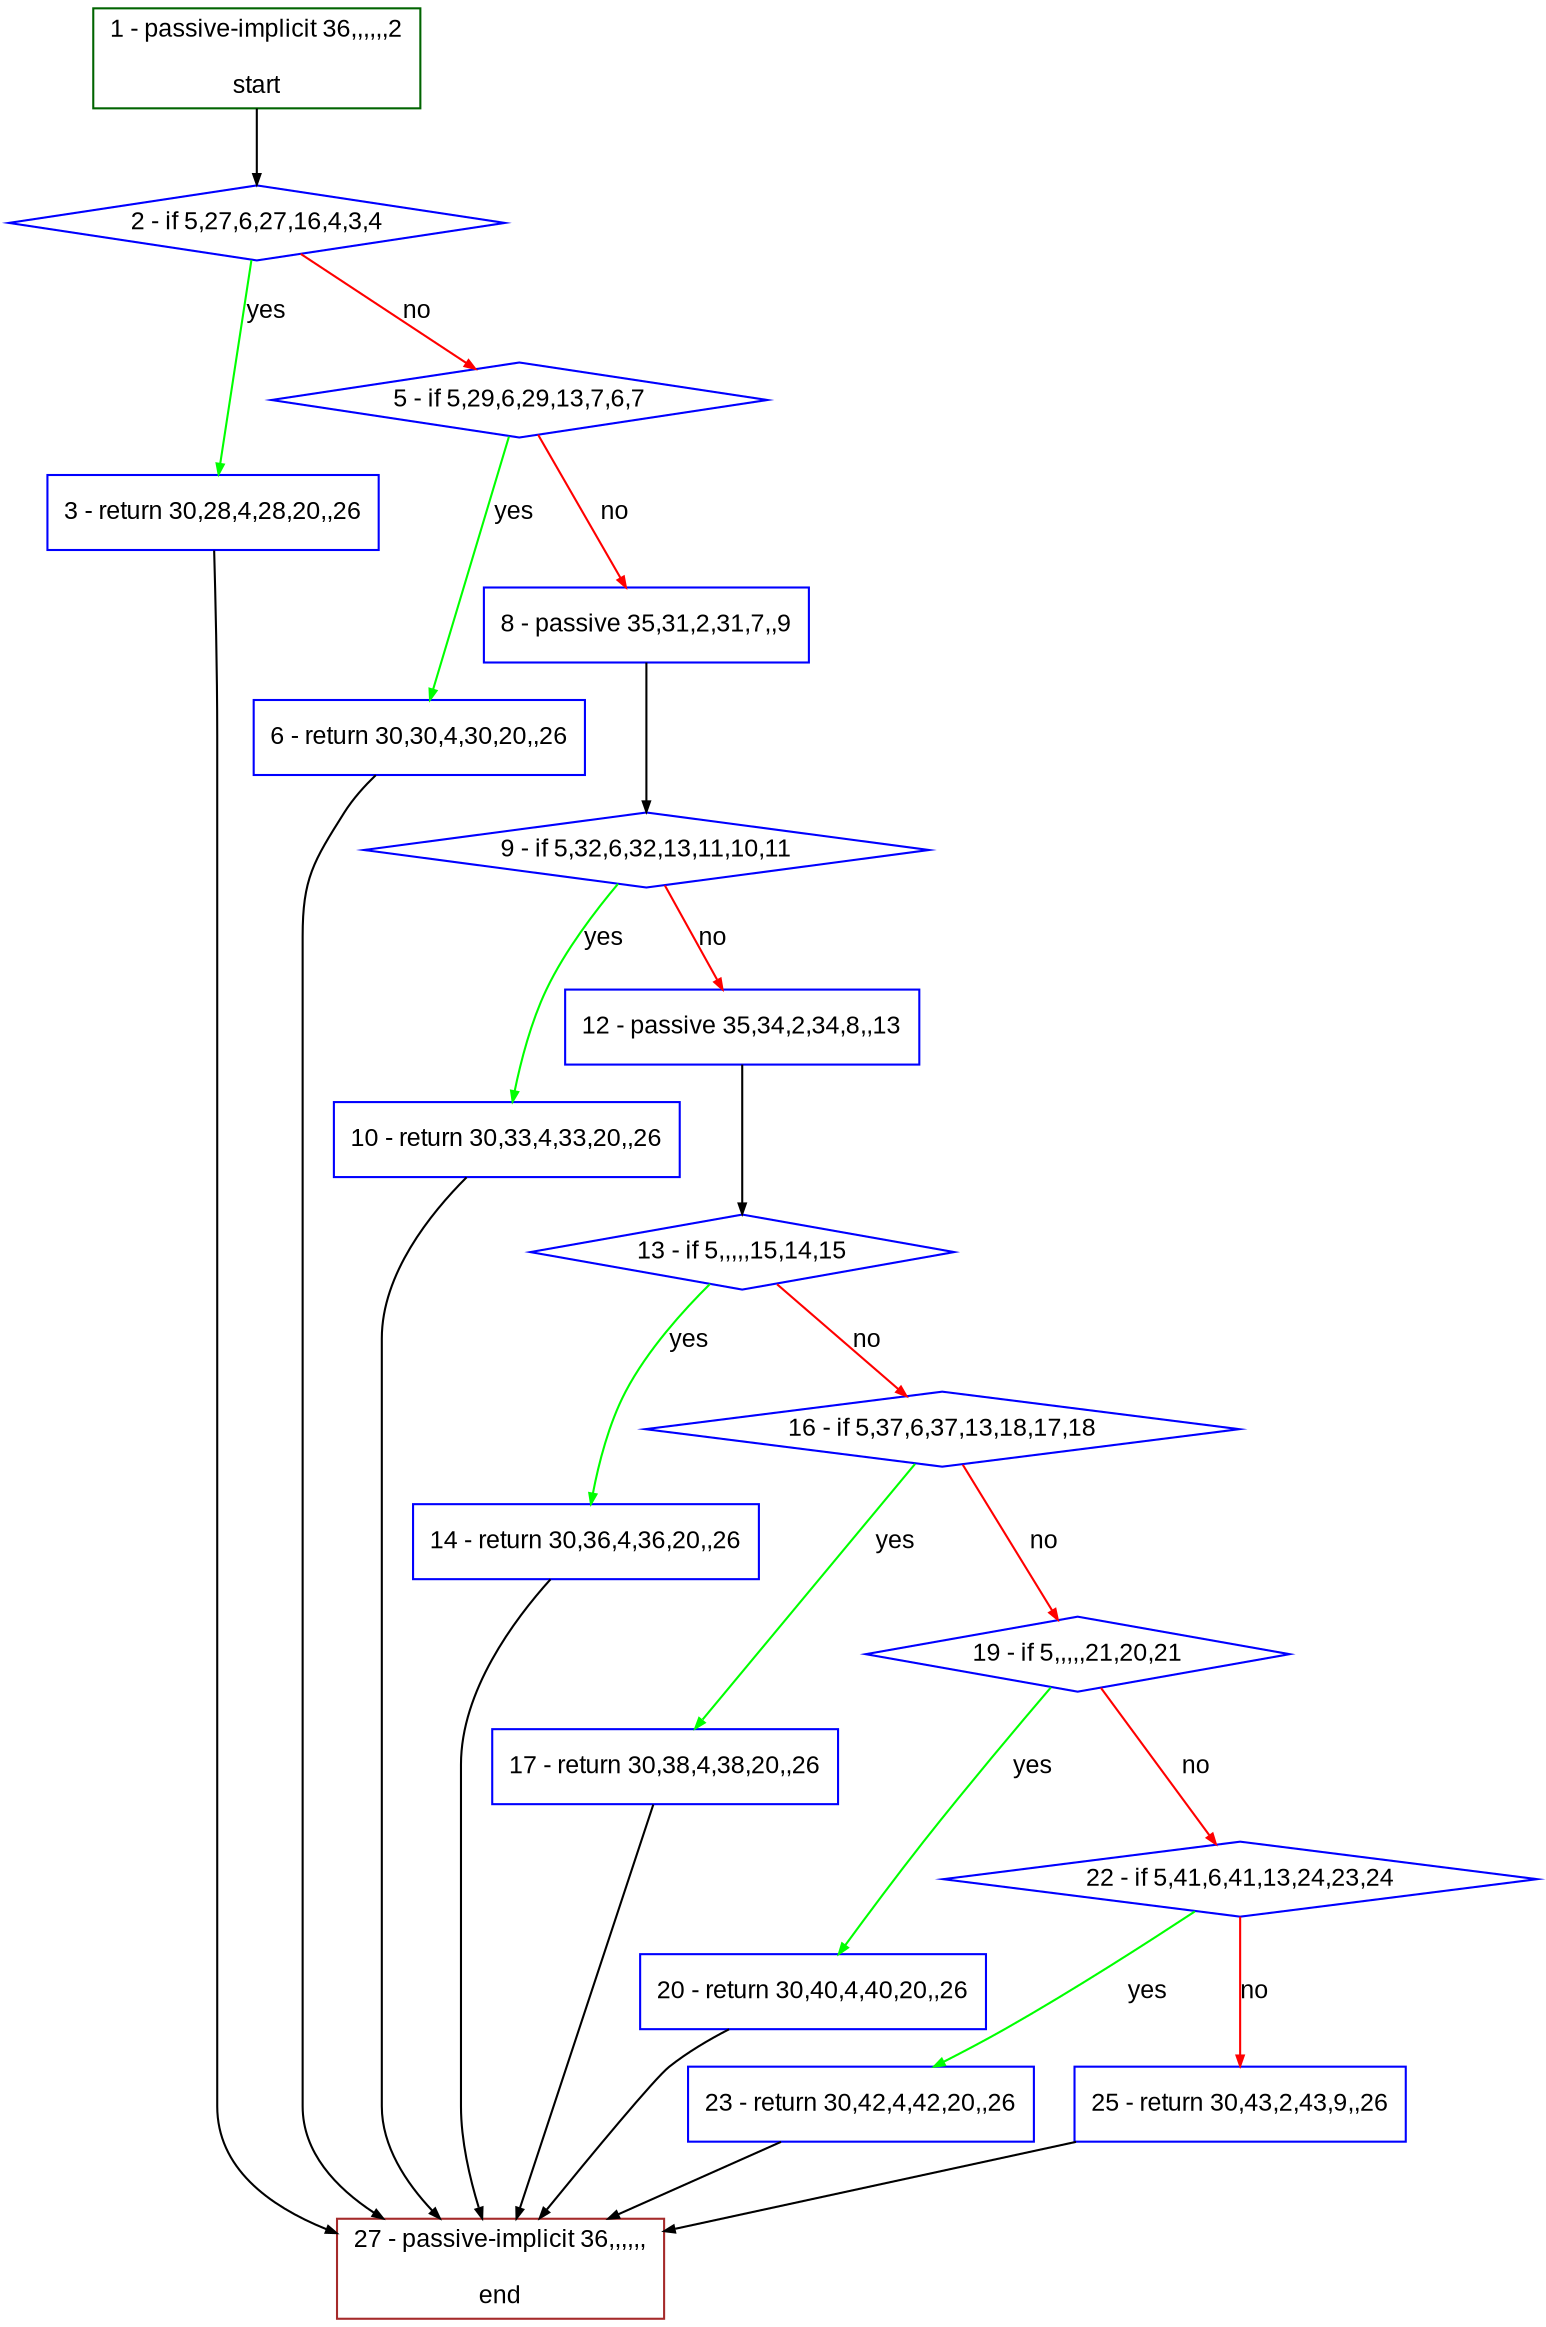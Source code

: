 digraph "" {
  graph [bgcolor="white", fillcolor="#FFFFCC", pack="true", packmode="clust", fontname="Arial", label="", fontsize="12", compound="true", style="rounded,filled"];
  node [node_initialized="no", fillcolor="white", fontname="Arial", label="", color="grey", fontsize="12", fixedsize="false", compound="true", shape="rectangle", style="filled"];
  edge [arrowtail="none", lhead="", fontcolor="black", fontname="Arial", label="", color="black", fontsize="12", arrowhead="normal", arrowsize="0.5", compound="true", ltail="", dir="forward"];
  __N1 [fillcolor="#ffffff", label="2 - if 5,27,6,27,16,4,3,4", color="#0000ff", shape="diamond", style="filled"];
  __N2 [fillcolor="#ffffff", label="1 - passive-implicit 36,,,,,,2\n\nstart", color="#006400", shape="box", style="filled"];
  __N3 [fillcolor="#ffffff", label="3 - return 30,28,4,28,20,,26", color="#0000ff", shape="box", style="filled"];
  __N4 [fillcolor="#ffffff", label="5 - if 5,29,6,29,13,7,6,7", color="#0000ff", shape="diamond", style="filled"];
  __N5 [fillcolor="#ffffff", label="27 - passive-implicit 36,,,,,,\n\nend", color="#a52a2a", shape="box", style="filled"];
  __N6 [fillcolor="#ffffff", label="6 - return 30,30,4,30,20,,26", color="#0000ff", shape="box", style="filled"];
  __N7 [fillcolor="#ffffff", label="8 - passive 35,31,2,31,7,,9", color="#0000ff", shape="box", style="filled"];
  __N8 [fillcolor="#ffffff", label="9 - if 5,32,6,32,13,11,10,11", color="#0000ff", shape="diamond", style="filled"];
  __N9 [fillcolor="#ffffff", label="10 - return 30,33,4,33,20,,26", color="#0000ff", shape="box", style="filled"];
  __N10 [fillcolor="#ffffff", label="12 - passive 35,34,2,34,8,,13", color="#0000ff", shape="box", style="filled"];
  __N11 [fillcolor="#ffffff", label="13 - if 5,,,,,15,14,15", color="#0000ff", shape="diamond", style="filled"];
  __N12 [fillcolor="#ffffff", label="14 - return 30,36,4,36,20,,26", color="#0000ff", shape="box", style="filled"];
  __N13 [fillcolor="#ffffff", label="16 - if 5,37,6,37,13,18,17,18", color="#0000ff", shape="diamond", style="filled"];
  __N14 [fillcolor="#ffffff", label="17 - return 30,38,4,38,20,,26", color="#0000ff", shape="box", style="filled"];
  __N15 [fillcolor="#ffffff", label="19 - if 5,,,,,21,20,21", color="#0000ff", shape="diamond", style="filled"];
  __N16 [fillcolor="#ffffff", label="20 - return 30,40,4,40,20,,26", color="#0000ff", shape="box", style="filled"];
  __N17 [fillcolor="#ffffff", label="22 - if 5,41,6,41,13,24,23,24", color="#0000ff", shape="diamond", style="filled"];
  __N18 [fillcolor="#ffffff", label="23 - return 30,42,4,42,20,,26", color="#0000ff", shape="box", style="filled"];
  __N19 [fillcolor="#ffffff", label="25 - return 30,43,2,43,9,,26", color="#0000ff", shape="box", style="filled"];
  __N2 -> __N1 [arrowtail="none", color="#000000", label="", arrowhead="normal", dir="forward"];
  __N1 -> __N3 [arrowtail="none", color="#00ff00", label="yes", arrowhead="normal", dir="forward"];
  __N1 -> __N4 [arrowtail="none", color="#ff0000", label="no", arrowhead="normal", dir="forward"];
  __N3 -> __N5 [arrowtail="none", color="#000000", label="", arrowhead="normal", dir="forward"];
  __N4 -> __N6 [arrowtail="none", color="#00ff00", label="yes", arrowhead="normal", dir="forward"];
  __N4 -> __N7 [arrowtail="none", color="#ff0000", label="no", arrowhead="normal", dir="forward"];
  __N6 -> __N5 [arrowtail="none", color="#000000", label="", arrowhead="normal", dir="forward"];
  __N7 -> __N8 [arrowtail="none", color="#000000", label="", arrowhead="normal", dir="forward"];
  __N8 -> __N9 [arrowtail="none", color="#00ff00", label="yes", arrowhead="normal", dir="forward"];
  __N8 -> __N10 [arrowtail="none", color="#ff0000", label="no", arrowhead="normal", dir="forward"];
  __N9 -> __N5 [arrowtail="none", color="#000000", label="", arrowhead="normal", dir="forward"];
  __N10 -> __N11 [arrowtail="none", color="#000000", label="", arrowhead="normal", dir="forward"];
  __N11 -> __N12 [arrowtail="none", color="#00ff00", label="yes", arrowhead="normal", dir="forward"];
  __N11 -> __N13 [arrowtail="none", color="#ff0000", label="no", arrowhead="normal", dir="forward"];
  __N12 -> __N5 [arrowtail="none", color="#000000", label="", arrowhead="normal", dir="forward"];
  __N13 -> __N14 [arrowtail="none", color="#00ff00", label="yes", arrowhead="normal", dir="forward"];
  __N13 -> __N15 [arrowtail="none", color="#ff0000", label="no", arrowhead="normal", dir="forward"];
  __N14 -> __N5 [arrowtail="none", color="#000000", label="", arrowhead="normal", dir="forward"];
  __N15 -> __N16 [arrowtail="none", color="#00ff00", label="yes", arrowhead="normal", dir="forward"];
  __N15 -> __N17 [arrowtail="none", color="#ff0000", label="no", arrowhead="normal", dir="forward"];
  __N16 -> __N5 [arrowtail="none", color="#000000", label="", arrowhead="normal", dir="forward"];
  __N17 -> __N18 [arrowtail="none", color="#00ff00", label="yes", arrowhead="normal", dir="forward"];
  __N17 -> __N19 [arrowtail="none", color="#ff0000", label="no", arrowhead="normal", dir="forward"];
  __N18 -> __N5 [arrowtail="none", color="#000000", label="", arrowhead="normal", dir="forward"];
  __N19 -> __N5 [arrowtail="none", color="#000000", label="", arrowhead="normal", dir="forward"];
}
